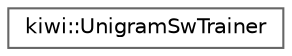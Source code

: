digraph "Graphical Class Hierarchy"
{
 // LATEX_PDF_SIZE
  bgcolor="transparent";
  edge [fontname=Helvetica,fontsize=10,labelfontname=Helvetica,labelfontsize=10];
  node [fontname=Helvetica,fontsize=10,shape=box,height=0.2,width=0.4];
  rankdir="LR";
  Node0 [id="Node000000",label="kiwi::UnigramSwTrainer",height=0.2,width=0.4,color="grey40", fillcolor="white", style="filled",URL="$classkiwi_1_1UnigramSwTrainer.html",tooltip=" "];
}
